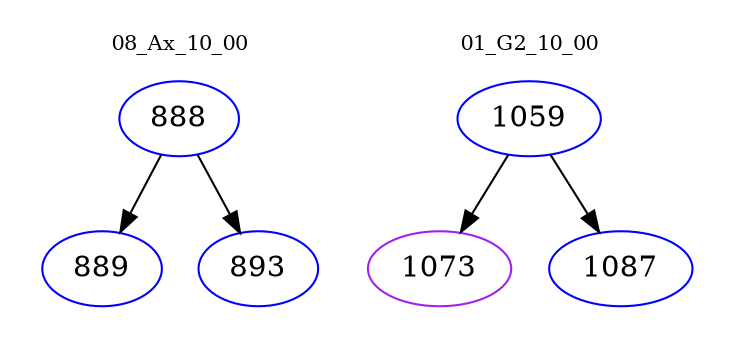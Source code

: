 digraph{
subgraph cluster_0 {
color = white
label = "08_Ax_10_00";
fontsize=10;
T0_888 [label="888", color="blue"]
T0_888 -> T0_889 [color="black"]
T0_889 [label="889", color="blue"]
T0_888 -> T0_893 [color="black"]
T0_893 [label="893", color="blue"]
}
subgraph cluster_1 {
color = white
label = "01_G2_10_00";
fontsize=10;
T1_1059 [label="1059", color="blue"]
T1_1059 -> T1_1073 [color="black"]
T1_1073 [label="1073", color="purple"]
T1_1059 -> T1_1087 [color="black"]
T1_1087 [label="1087", color="blue"]
}
}
